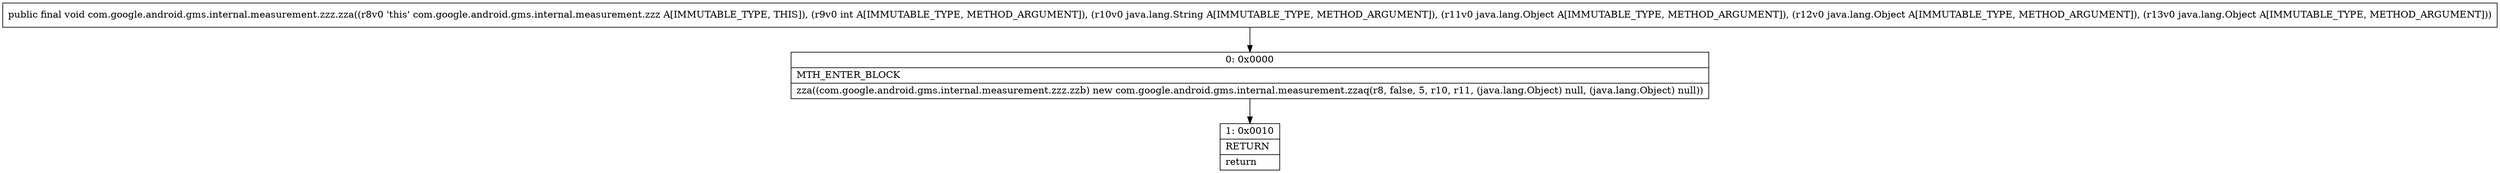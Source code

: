 digraph "CFG forcom.google.android.gms.internal.measurement.zzz.zza(ILjava\/lang\/String;Ljava\/lang\/Object;Ljava\/lang\/Object;Ljava\/lang\/Object;)V" {
Node_0 [shape=record,label="{0\:\ 0x0000|MTH_ENTER_BLOCK\l|zza((com.google.android.gms.internal.measurement.zzz.zzb) new com.google.android.gms.internal.measurement.zzaq(r8, false, 5, r10, r11, (java.lang.Object) null, (java.lang.Object) null))\l}"];
Node_1 [shape=record,label="{1\:\ 0x0010|RETURN\l|return\l}"];
MethodNode[shape=record,label="{public final void com.google.android.gms.internal.measurement.zzz.zza((r8v0 'this' com.google.android.gms.internal.measurement.zzz A[IMMUTABLE_TYPE, THIS]), (r9v0 int A[IMMUTABLE_TYPE, METHOD_ARGUMENT]), (r10v0 java.lang.String A[IMMUTABLE_TYPE, METHOD_ARGUMENT]), (r11v0 java.lang.Object A[IMMUTABLE_TYPE, METHOD_ARGUMENT]), (r12v0 java.lang.Object A[IMMUTABLE_TYPE, METHOD_ARGUMENT]), (r13v0 java.lang.Object A[IMMUTABLE_TYPE, METHOD_ARGUMENT])) }"];
MethodNode -> Node_0;
Node_0 -> Node_1;
}

